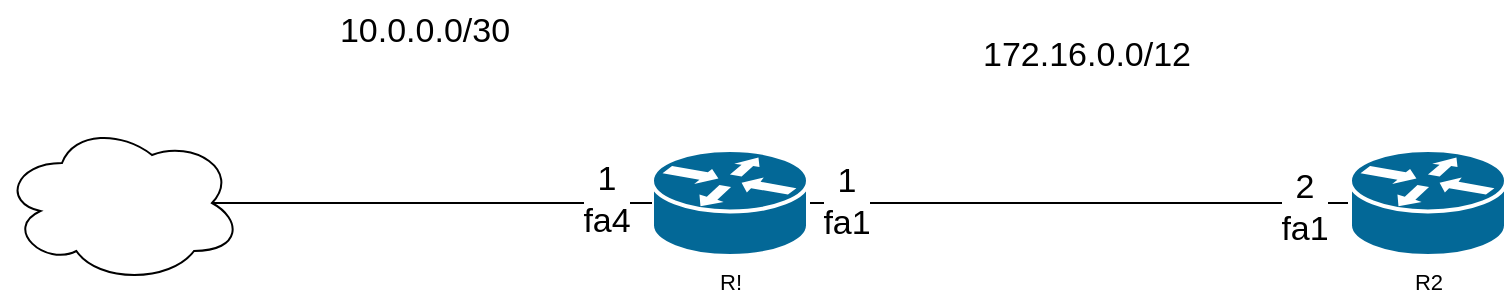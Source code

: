 <mxfile version="21.6.8" type="github">
  <diagram name="ページ1" id="9y8tFtEY1-bgs6qMqCyc">
    <mxGraphModel dx="1595" dy="826" grid="0" gridSize="10" guides="1" tooltips="1" connect="1" arrows="1" fold="1" page="1" pageScale="1" pageWidth="827" pageHeight="1169" math="0" shadow="0">
      <root>
        <mxCell id="0" />
        <mxCell id="1" parent="0" />
        <mxCell id="REjaqSGz3fI3sUqpRn_Y-6" style="edgeStyle=orthogonalEdgeStyle;rounded=0;orthogonalLoop=1;jettySize=auto;html=1;exitX=1;exitY=0.5;exitDx=0;exitDy=0;exitPerimeter=0;entryX=0;entryY=0.5;entryDx=0;entryDy=0;entryPerimeter=0;endArrow=none;endFill=0;" edge="1" parent="1" source="REjaqSGz3fI3sUqpRn_Y-1" target="REjaqSGz3fI3sUqpRn_Y-2">
          <mxGeometry relative="1" as="geometry" />
        </mxCell>
        <mxCell id="REjaqSGz3fI3sUqpRn_Y-10" value="1&lt;br&gt;fa1" style="edgeLabel;html=1;align=center;verticalAlign=middle;resizable=0;points=[];fontSize=17;fontFamily=Helvetica;fontColor=default;" vertex="1" connectable="0" parent="REjaqSGz3fI3sUqpRn_Y-6">
          <mxGeometry x="-0.865" y="1" relative="1" as="geometry">
            <mxPoint as="offset" />
          </mxGeometry>
        </mxCell>
        <mxCell id="REjaqSGz3fI3sUqpRn_Y-11" value="2&lt;br&gt;fa1" style="edgeLabel;html=1;align=center;verticalAlign=middle;resizable=0;points=[];fontSize=17;fontFamily=Helvetica;fontColor=default;" vertex="1" connectable="0" parent="REjaqSGz3fI3sUqpRn_Y-6">
          <mxGeometry x="0.825" y="-2" relative="1" as="geometry">
            <mxPoint as="offset" />
          </mxGeometry>
        </mxCell>
        <mxCell id="REjaqSGz3fI3sUqpRn_Y-1" value="R!" style="shape=mxgraph.cisco.routers.router;sketch=0;html=1;pointerEvents=1;dashed=0;fillColor=#036897;strokeColor=#ffffff;strokeWidth=2;verticalLabelPosition=bottom;verticalAlign=top;align=center;outlineConnect=0;fontFamily=Helvetica;fontSize=11;fontColor=default;" vertex="1" parent="1">
          <mxGeometry x="375" y="98" width="78" height="53" as="geometry" />
        </mxCell>
        <mxCell id="REjaqSGz3fI3sUqpRn_Y-2" value="R2" style="shape=mxgraph.cisco.routers.router;sketch=0;html=1;pointerEvents=1;dashed=0;fillColor=#036897;strokeColor=#ffffff;strokeWidth=2;verticalLabelPosition=bottom;verticalAlign=top;align=center;outlineConnect=0;fontFamily=Helvetica;fontSize=11;fontColor=default;" vertex="1" parent="1">
          <mxGeometry x="724" y="98" width="78" height="53" as="geometry" />
        </mxCell>
        <mxCell id="REjaqSGz3fI3sUqpRn_Y-5" style="edgeStyle=orthogonalEdgeStyle;rounded=0;orthogonalLoop=1;jettySize=auto;html=1;exitX=0.875;exitY=0.5;exitDx=0;exitDy=0;exitPerimeter=0;entryX=0;entryY=0.5;entryDx=0;entryDy=0;entryPerimeter=0;endArrow=none;endFill=0;" edge="1" parent="1" source="REjaqSGz3fI3sUqpRn_Y-3" target="REjaqSGz3fI3sUqpRn_Y-1">
          <mxGeometry relative="1" as="geometry" />
        </mxCell>
        <mxCell id="REjaqSGz3fI3sUqpRn_Y-8" value="1&lt;br&gt;fa4" style="edgeLabel;html=1;align=center;verticalAlign=middle;resizable=0;points=[];fontSize=17;fontFamily=Helvetica;fontColor=default;" vertex="1" connectable="0" parent="REjaqSGz3fI3sUqpRn_Y-5">
          <mxGeometry x="0.793" y="2" relative="1" as="geometry">
            <mxPoint as="offset" />
          </mxGeometry>
        </mxCell>
        <mxCell id="REjaqSGz3fI3sUqpRn_Y-3" value="" style="ellipse;shape=cloud;whiteSpace=wrap;html=1;" vertex="1" parent="1">
          <mxGeometry x="50" y="84.5" width="120" height="80" as="geometry" />
        </mxCell>
        <mxCell id="REjaqSGz3fI3sUqpRn_Y-7" value="10.0.0.0/30" style="text;html=1;align=center;verticalAlign=middle;resizable=0;points=[];autosize=1;strokeColor=none;fillColor=none;fontSize=17;fontFamily=Helvetica;fontColor=default;" vertex="1" parent="1">
          <mxGeometry x="209" y="23" width="103" height="32" as="geometry" />
        </mxCell>
        <mxCell id="REjaqSGz3fI3sUqpRn_Y-9" value="172.16.0.0/12" style="text;html=1;align=center;verticalAlign=middle;resizable=0;points=[];autosize=1;strokeColor=none;fillColor=none;fontSize=17;fontFamily=Helvetica;fontColor=default;" vertex="1" parent="1">
          <mxGeometry x="531" y="35" width="122" height="32" as="geometry" />
        </mxCell>
      </root>
    </mxGraphModel>
  </diagram>
</mxfile>
